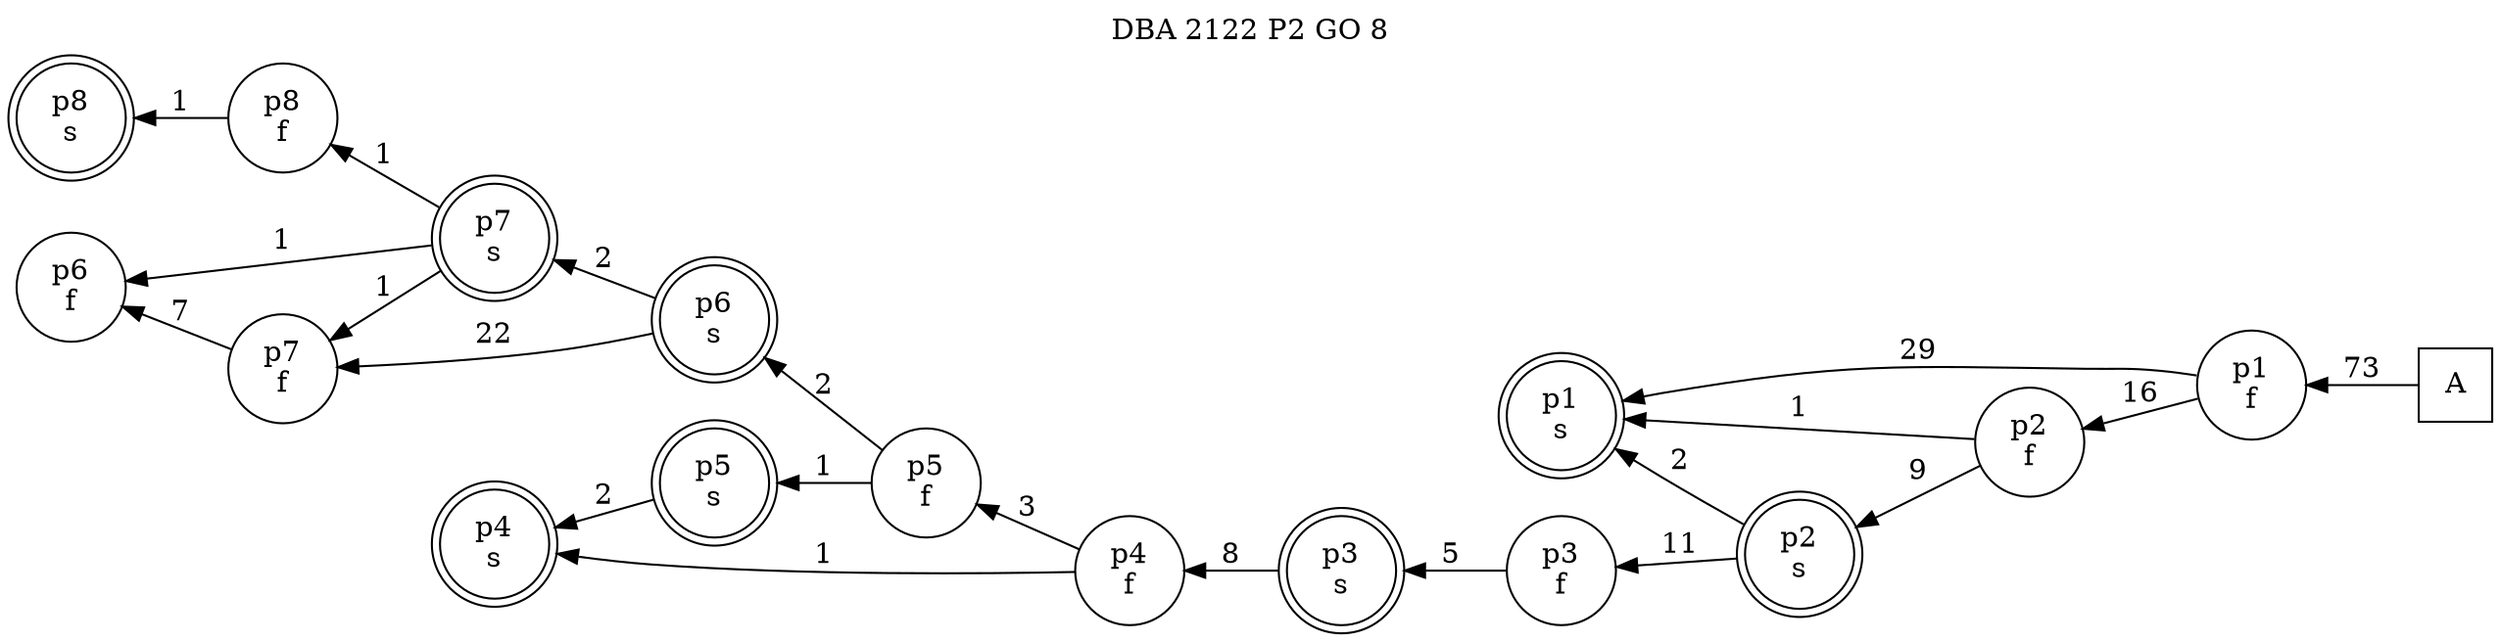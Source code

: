 digraph DBA_2122_P2_GO_8_GOOD {
labelloc="tl"
label= " DBA 2122 P2 GO 8 "
rankdir="RL";
"A" [shape="square" label="A"]
"p1_f" [shape="circle" label="p1
f"]
"p1_s" [shape="doublecircle" label="p1
s"]
"p2_f" [shape="circle" label="p2
f"]
"p2_s" [shape="doublecircle" label="p2
s"]
"p3_f" [shape="circle" label="p3
f"]
"p3_s" [shape="doublecircle" label="p3
s"]
"p4_f" [shape="circle" label="p4
f"]
"p5_f" [shape="circle" label="p5
f"]
"p5_s" [shape="doublecircle" label="p5
s"]
"p4_s" [shape="doublecircle" label="p4
s"]
"p6_s" [shape="doublecircle" label="p6
s"]
"p7_f" [shape="circle" label="p7
f"]
"p6_f" [shape="circle" label="p6
f"]
"p7_s" [shape="doublecircle" label="p7
s"]
"p8_f" [shape="circle" label="p8
f"]
"p8_s" [shape="doublecircle" label="p8
s"]
"A" -> "p1_f" [ label=73]
"p1_f" -> "p1_s" [ label=29]
"p1_f" -> "p2_f" [ label=16]
"p2_f" -> "p1_s" [ label=1]
"p2_f" -> "p2_s" [ label=9]
"p2_s" -> "p1_s" [ label=2]
"p2_s" -> "p3_f" [ label=11]
"p3_f" -> "p3_s" [ label=5]
"p3_s" -> "p4_f" [ label=8]
"p4_f" -> "p5_f" [ label=3]
"p4_f" -> "p4_s" [ label=1]
"p5_f" -> "p5_s" [ label=1]
"p5_f" -> "p6_s" [ label=2]
"p5_s" -> "p4_s" [ label=2]
"p6_s" -> "p7_f" [ label=22]
"p6_s" -> "p7_s" [ label=2]
"p7_f" -> "p6_f" [ label=7]
"p7_s" -> "p7_f" [ label=1]
"p7_s" -> "p6_f" [ label=1]
"p7_s" -> "p8_f" [ label=1]
"p8_f" -> "p8_s" [ label=1]
}
